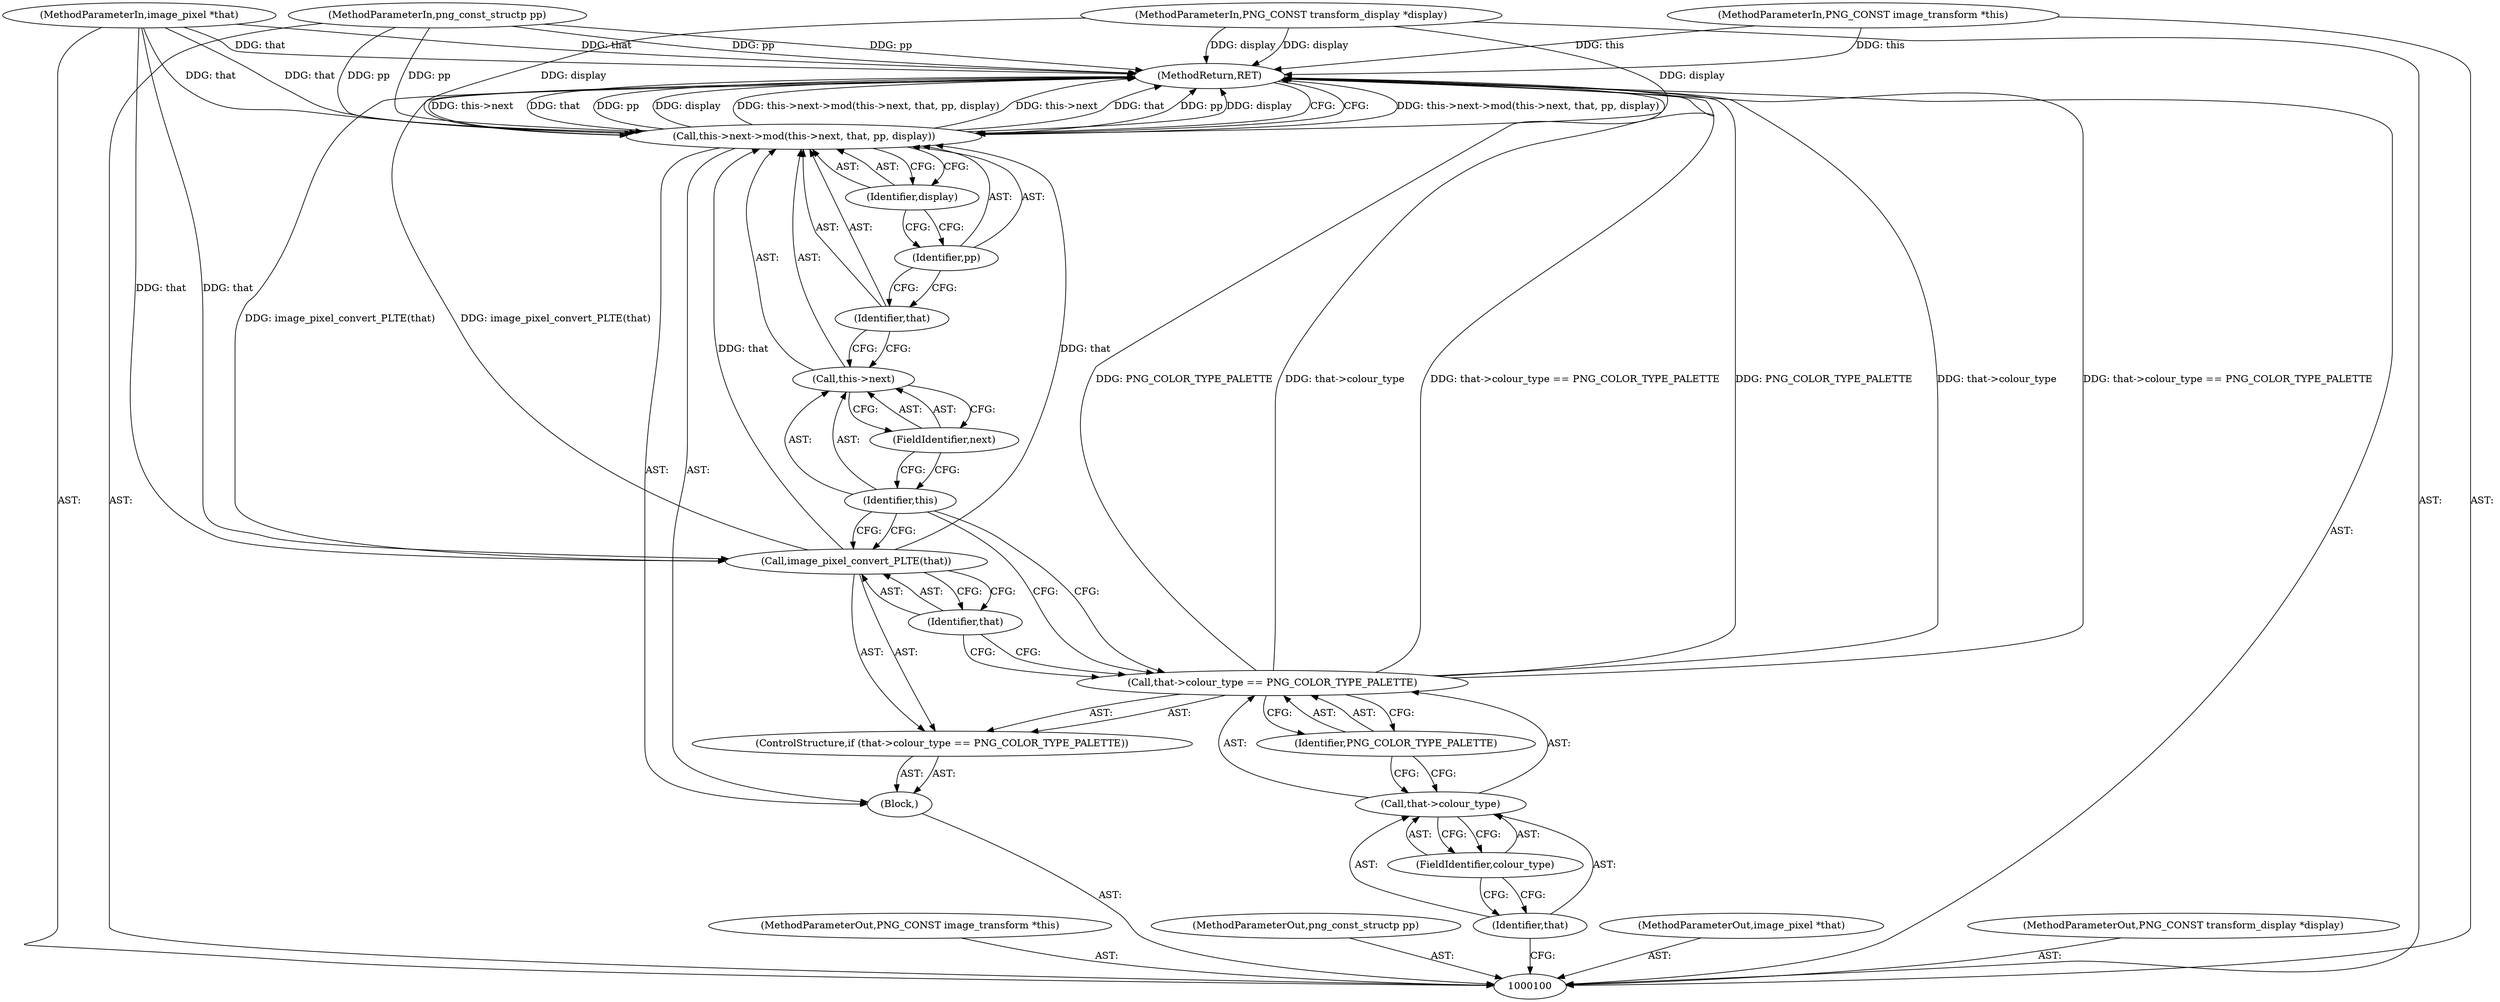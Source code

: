 digraph "1_Android_9d4853418ab2f754c2b63e091c29c5529b8b86ca_73" {
"1000121" [label="(MethodReturn,RET)"];
"1000101" [label="(MethodParameterIn,PNG_CONST image_transform *this)"];
"1000151" [label="(MethodParameterOut,PNG_CONST image_transform *this)"];
"1000103" [label="(MethodParameterIn,png_const_structp pp)"];
"1000153" [label="(MethodParameterOut,png_const_structp pp)"];
"1000102" [label="(MethodParameterIn,image_pixel *that)"];
"1000152" [label="(MethodParameterOut,image_pixel *that)"];
"1000104" [label="(MethodParameterIn,PNG_CONST transform_display *display)"];
"1000154" [label="(MethodParameterOut,PNG_CONST transform_display *display)"];
"1000105" [label="(Block,)"];
"1000110" [label="(FieldIdentifier,colour_type)"];
"1000111" [label="(Identifier,PNG_COLOR_TYPE_PALETTE)"];
"1000106" [label="(ControlStructure,if (that->colour_type == PNG_COLOR_TYPE_PALETTE))"];
"1000107" [label="(Call,that->colour_type == PNG_COLOR_TYPE_PALETTE)"];
"1000108" [label="(Call,that->colour_type)"];
"1000109" [label="(Identifier,that)"];
"1000113" [label="(Identifier,that)"];
"1000112" [label="(Call,image_pixel_convert_PLTE(that))"];
"1000114" [label="(Call,this->next->mod(this->next, that, pp, display))"];
"1000115" [label="(Call,this->next)"];
"1000116" [label="(Identifier,this)"];
"1000117" [label="(FieldIdentifier,next)"];
"1000118" [label="(Identifier,that)"];
"1000119" [label="(Identifier,pp)"];
"1000120" [label="(Identifier,display)"];
"1000121" -> "1000100"  [label="AST: "];
"1000121" -> "1000114"  [label="CFG: "];
"1000107" -> "1000121"  [label="DDG: that->colour_type"];
"1000107" -> "1000121"  [label="DDG: that->colour_type == PNG_COLOR_TYPE_PALETTE"];
"1000107" -> "1000121"  [label="DDG: PNG_COLOR_TYPE_PALETTE"];
"1000104" -> "1000121"  [label="DDG: display"];
"1000114" -> "1000121"  [label="DDG: this->next->mod(this->next, that, pp, display)"];
"1000114" -> "1000121"  [label="DDG: this->next"];
"1000114" -> "1000121"  [label="DDG: that"];
"1000114" -> "1000121"  [label="DDG: pp"];
"1000114" -> "1000121"  [label="DDG: display"];
"1000103" -> "1000121"  [label="DDG: pp"];
"1000102" -> "1000121"  [label="DDG: that"];
"1000112" -> "1000121"  [label="DDG: image_pixel_convert_PLTE(that)"];
"1000101" -> "1000121"  [label="DDG: this"];
"1000101" -> "1000100"  [label="AST: "];
"1000101" -> "1000121"  [label="DDG: this"];
"1000151" -> "1000100"  [label="AST: "];
"1000103" -> "1000100"  [label="AST: "];
"1000103" -> "1000121"  [label="DDG: pp"];
"1000103" -> "1000114"  [label="DDG: pp"];
"1000153" -> "1000100"  [label="AST: "];
"1000102" -> "1000100"  [label="AST: "];
"1000102" -> "1000121"  [label="DDG: that"];
"1000102" -> "1000112"  [label="DDG: that"];
"1000102" -> "1000114"  [label="DDG: that"];
"1000152" -> "1000100"  [label="AST: "];
"1000104" -> "1000100"  [label="AST: "];
"1000104" -> "1000121"  [label="DDG: display"];
"1000104" -> "1000114"  [label="DDG: display"];
"1000154" -> "1000100"  [label="AST: "];
"1000105" -> "1000100"  [label="AST: "];
"1000106" -> "1000105"  [label="AST: "];
"1000114" -> "1000105"  [label="AST: "];
"1000110" -> "1000108"  [label="AST: "];
"1000110" -> "1000109"  [label="CFG: "];
"1000108" -> "1000110"  [label="CFG: "];
"1000111" -> "1000107"  [label="AST: "];
"1000111" -> "1000108"  [label="CFG: "];
"1000107" -> "1000111"  [label="CFG: "];
"1000106" -> "1000105"  [label="AST: "];
"1000107" -> "1000106"  [label="AST: "];
"1000112" -> "1000106"  [label="AST: "];
"1000107" -> "1000106"  [label="AST: "];
"1000107" -> "1000111"  [label="CFG: "];
"1000108" -> "1000107"  [label="AST: "];
"1000111" -> "1000107"  [label="AST: "];
"1000113" -> "1000107"  [label="CFG: "];
"1000116" -> "1000107"  [label="CFG: "];
"1000107" -> "1000121"  [label="DDG: that->colour_type"];
"1000107" -> "1000121"  [label="DDG: that->colour_type == PNG_COLOR_TYPE_PALETTE"];
"1000107" -> "1000121"  [label="DDG: PNG_COLOR_TYPE_PALETTE"];
"1000108" -> "1000107"  [label="AST: "];
"1000108" -> "1000110"  [label="CFG: "];
"1000109" -> "1000108"  [label="AST: "];
"1000110" -> "1000108"  [label="AST: "];
"1000111" -> "1000108"  [label="CFG: "];
"1000109" -> "1000108"  [label="AST: "];
"1000109" -> "1000100"  [label="CFG: "];
"1000110" -> "1000109"  [label="CFG: "];
"1000113" -> "1000112"  [label="AST: "];
"1000113" -> "1000107"  [label="CFG: "];
"1000112" -> "1000113"  [label="CFG: "];
"1000112" -> "1000106"  [label="AST: "];
"1000112" -> "1000113"  [label="CFG: "];
"1000113" -> "1000112"  [label="AST: "];
"1000116" -> "1000112"  [label="CFG: "];
"1000112" -> "1000121"  [label="DDG: image_pixel_convert_PLTE(that)"];
"1000102" -> "1000112"  [label="DDG: that"];
"1000112" -> "1000114"  [label="DDG: that"];
"1000114" -> "1000105"  [label="AST: "];
"1000114" -> "1000120"  [label="CFG: "];
"1000115" -> "1000114"  [label="AST: "];
"1000118" -> "1000114"  [label="AST: "];
"1000119" -> "1000114"  [label="AST: "];
"1000120" -> "1000114"  [label="AST: "];
"1000121" -> "1000114"  [label="CFG: "];
"1000114" -> "1000121"  [label="DDG: this->next->mod(this->next, that, pp, display)"];
"1000114" -> "1000121"  [label="DDG: this->next"];
"1000114" -> "1000121"  [label="DDG: that"];
"1000114" -> "1000121"  [label="DDG: pp"];
"1000114" -> "1000121"  [label="DDG: display"];
"1000112" -> "1000114"  [label="DDG: that"];
"1000102" -> "1000114"  [label="DDG: that"];
"1000103" -> "1000114"  [label="DDG: pp"];
"1000104" -> "1000114"  [label="DDG: display"];
"1000115" -> "1000114"  [label="AST: "];
"1000115" -> "1000117"  [label="CFG: "];
"1000116" -> "1000115"  [label="AST: "];
"1000117" -> "1000115"  [label="AST: "];
"1000118" -> "1000115"  [label="CFG: "];
"1000116" -> "1000115"  [label="AST: "];
"1000116" -> "1000112"  [label="CFG: "];
"1000116" -> "1000107"  [label="CFG: "];
"1000117" -> "1000116"  [label="CFG: "];
"1000117" -> "1000115"  [label="AST: "];
"1000117" -> "1000116"  [label="CFG: "];
"1000115" -> "1000117"  [label="CFG: "];
"1000118" -> "1000114"  [label="AST: "];
"1000118" -> "1000115"  [label="CFG: "];
"1000119" -> "1000118"  [label="CFG: "];
"1000119" -> "1000114"  [label="AST: "];
"1000119" -> "1000118"  [label="CFG: "];
"1000120" -> "1000119"  [label="CFG: "];
"1000120" -> "1000114"  [label="AST: "];
"1000120" -> "1000119"  [label="CFG: "];
"1000114" -> "1000120"  [label="CFG: "];
}

